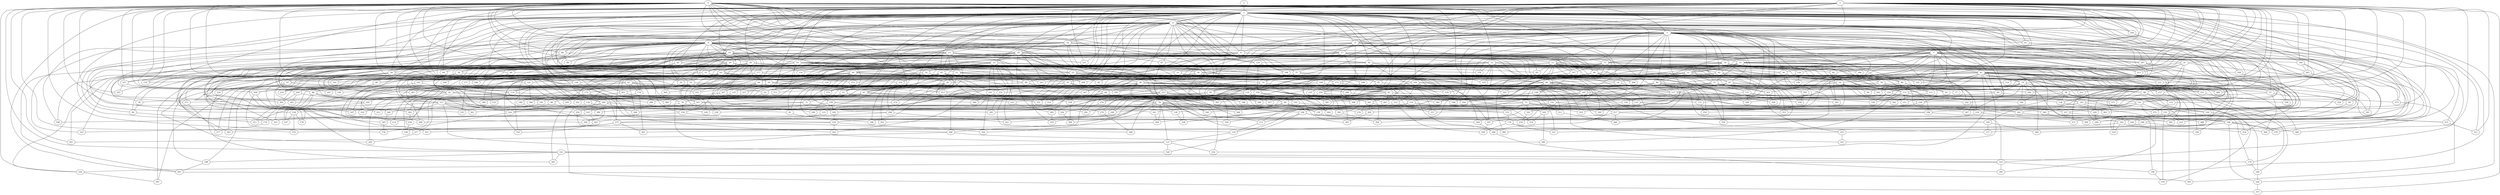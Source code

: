 strict graph "barabasi_albert_graph(400,3)" {
0;
1;
2;
3;
4;
5;
6;
7;
8;
9;
10;
11;
12;
13;
14;
15;
16;
17;
18;
19;
20;
21;
22;
23;
24;
25;
26;
27;
28;
29;
30;
31;
32;
33;
34;
35;
36;
37;
38;
39;
40;
41;
42;
43;
44;
45;
46;
47;
48;
49;
50;
51;
52;
53;
54;
55;
56;
57;
58;
59;
60;
61;
62;
63;
64;
65;
66;
67;
68;
69;
70;
71;
72;
73;
74;
75;
76;
77;
78;
79;
80;
81;
82;
83;
84;
85;
86;
87;
88;
89;
90;
91;
92;
93;
94;
95;
96;
97;
98;
99;
100;
101;
102;
103;
104;
105;
106;
107;
108;
109;
110;
111;
112;
113;
114;
115;
116;
117;
118;
119;
120;
121;
122;
123;
124;
125;
126;
127;
128;
129;
130;
131;
132;
133;
134;
135;
136;
137;
138;
139;
140;
141;
142;
143;
144;
145;
146;
147;
148;
149;
150;
151;
152;
153;
154;
155;
156;
157;
158;
159;
160;
161;
162;
163;
164;
165;
166;
167;
168;
169;
170;
171;
172;
173;
174;
175;
176;
177;
178;
179;
180;
181;
182;
183;
184;
185;
186;
187;
188;
189;
190;
191;
192;
193;
194;
195;
196;
197;
198;
199;
200;
201;
202;
203;
204;
205;
206;
207;
208;
209;
210;
211;
212;
213;
214;
215;
216;
217;
218;
219;
220;
221;
222;
223;
224;
225;
226;
227;
228;
229;
230;
231;
232;
233;
234;
235;
236;
237;
238;
239;
240;
241;
242;
243;
244;
245;
246;
247;
248;
249;
250;
251;
252;
253;
254;
255;
256;
257;
258;
259;
260;
261;
262;
263;
264;
265;
266;
267;
268;
269;
270;
271;
272;
273;
274;
275;
276;
277;
278;
279;
280;
281;
282;
283;
284;
285;
286;
287;
288;
289;
290;
291;
292;
293;
294;
295;
296;
297;
298;
299;
300;
301;
302;
303;
304;
305;
306;
307;
308;
309;
310;
311;
312;
313;
314;
315;
316;
317;
318;
319;
320;
321;
322;
323;
324;
325;
326;
327;
328;
329;
330;
331;
332;
333;
334;
335;
336;
337;
338;
339;
340;
341;
342;
343;
344;
345;
346;
347;
348;
349;
350;
351;
352;
353;
354;
355;
356;
357;
358;
359;
360;
361;
362;
363;
364;
365;
366;
367;
368;
369;
370;
371;
372;
373;
374;
375;
376;
377;
378;
379;
380;
381;
382;
383;
384;
385;
386;
387;
388;
389;
390;
391;
392;
393;
394;
395;
396;
397;
398;
399;
0 -- 129  [is_available=True, prob="0.320314278775"];
0 -- 130  [is_available=True, prob="0.189068827679"];
0 -- 3  [is_available=True, prob="0.0806776587002"];
0 -- 4  [is_available=True, prob="0.157856177507"];
0 -- 5  [is_available=True, prob="1.0"];
0 -- 134  [is_available=True, prob="0.0922916516342"];
0 -- 135  [is_available=True, prob="0.235635638393"];
0 -- 9  [is_available=True, prob="0.618415131951"];
0 -- 343  [is_available=True, prob="1.0"];
0 -- 12  [is_available=True, prob="0.805881932914"];
0 -- 141  [is_available=True, prob="1.0"];
0 -- 142  [is_available=True, prob="1.0"];
0 -- 16  [is_available=True, prob="0.495923182724"];
0 -- 18  [is_available=True, prob="0.893044306555"];
0 -- 26  [is_available=True, prob="1.0"];
0 -- 29  [is_available=True, prob="0.609993807827"];
0 -- 30  [is_available=True, prob="0.946134879775"];
0 -- 161  [is_available=True, prob="0.58532637059"];
0 -- 162  [is_available=True, prob="0.37701222418"];
0 -- 291  [is_available=True, prob="1.0"];
0 -- 36  [is_available=True, prob="0.592250882299"];
0 -- 37  [is_available=True, prob="0.892346476448"];
0 -- 376  [is_available=True, prob="0.863010003737"];
0 -- 167  [is_available=True, prob="0.419073657192"];
0 -- 168  [is_available=True, prob="0.0313833045903"];
0 -- 42  [is_available=True, prob="0.827463761038"];
0 -- 44  [is_available=True, prob="1.0"];
0 -- 301  [is_available=True, prob="1.0"];
0 -- 177  [is_available=True, prob="0.318084037574"];
0 -- 51  [is_available=True, prob="0.94503133441"];
0 -- 52  [is_available=True, prob="1.0"];
0 -- 309  [is_available=True, prob="0.660974107319"];
0 -- 265  [is_available=True, prob="0.270845746214"];
0 -- 320  [is_available=True, prob="0.866830384195"];
0 -- 67  [is_available=True, prob="0.402159458688"];
0 -- 196  [is_available=True, prob="1.0"];
0 -- 390  [is_available=True, prob="0.649201046884"];
0 -- 140  [is_available=True, prob="1.0"];
0 -- 248  [is_available=True, prob="0.841790860532"];
0 -- 84  [is_available=True, prob="0.39848470404"];
0 -- 215  [is_available=True, prob="0.940669142474"];
0 -- 219  [is_available=True, prob="0.205903830958"];
0 -- 227  [is_available=True, prob="1.0"];
0 -- 107  [is_available=True, prob="1.0"];
0 -- 370  [is_available=True, prob="0.821564141861"];
0 -- 120  [is_available=True, prob="0.513923686785"];
0 -- 124  [is_available=True, prob="0.573532786836"];
0 -- 253  [is_available=True, prob="0.975079444193"];
1 -- 3  [is_available=True, prob="0.366487454698"];
1 -- 4  [is_available=True, prob="1.0"];
1 -- 5  [is_available=True, prob="0.211266071622"];
1 -- 6  [is_available=True, prob="1.0"];
1 -- 7  [is_available=True, prob="0.668657583678"];
1 -- 8  [is_available=True, prob="0.1470008741"];
1 -- 10  [is_available=True, prob="1.0"];
1 -- 11  [is_available=True, prob="0.308772755427"];
1 -- 140  [is_available=True, prob="1.0"];
1 -- 14  [is_available=True, prob="0.374342797425"];
1 -- 15  [is_available=True, prob="0.346707287628"];
1 -- 19  [is_available=True, prob="1.0"];
1 -- 20  [is_available=True, prob="0.294459037204"];
1 -- 174  [is_available=True, prob="0.671781526088"];
1 -- 23  [is_available=True, prob="0.364841205333"];
1 -- 157  [is_available=True, prob="0.830426402164"];
1 -- 35  [is_available=True, prob="0.552437111674"];
1 -- 164  [is_available=True, prob="1.0"];
1 -- 37  [is_available=True, prob="0.914175223361"];
1 -- 41  [is_available=True, prob="0.802393140324"];
1 -- 135  [is_available=True, prob="0.927810873443"];
1 -- 45  [is_available=True, prob="0.280817037636"];
1 -- 46  [is_available=True, prob="1.0"];
1 -- 175  [is_available=True, prob="1.0"];
1 -- 308  [is_available=True, prob="0.601035127142"];
1 -- 54  [is_available=True, prob="0.157429118425"];
1 -- 312  [is_available=True, prob="1.0"];
1 -- 58  [is_available=True, prob="0.029611467086"];
1 -- 315  [is_available=True, prob="0.822795885894"];
1 -- 192  [is_available=True, prob="0.86660597195"];
1 -- 262  [is_available=True, prob="0.87652570885"];
1 -- 67  [is_available=True, prob="0.455574326974"];
1 -- 69  [is_available=True, prob="0.435032285513"];
1 -- 72  [is_available=True, prob="1.0"];
1 -- 75  [is_available=True, prob="0.30298215313"];
1 -- 332  [is_available=True, prob="1.0"];
1 -- 205  [is_available=True, prob="0.0408814869558"];
1 -- 208  [is_available=True, prob="0.586340995271"];
1 -- 81  [is_available=True, prob="0.100441522237"];
1 -- 203  [is_available=True, prob="1.0"];
1 -- 348  [is_available=True, prob="0.432787803972"];
1 -- 98  [is_available=True, prob="1.0"];
1 -- 391  [is_available=True, prob="1.0"];
1 -- 230  [is_available=True, prob="1.0"];
1 -- 231  [is_available=True, prob="0.155392092659"];
1 -- 235  [is_available=True, prob="1.0"];
1 -- 243  [is_available=True, prob="0.479853281629"];
1 -- 373  [is_available=True, prob="0.78830539559"];
1 -- 118  [is_available=True, prob="1.0"];
1 -- 276  [is_available=True, prob="1.0"];
1 -- 122  [is_available=True, prob="1.0"];
2 -- 3  [is_available=True, prob="0.754024296833"];
3 -- 4  [is_available=True, prob="1.0"];
3 -- 6  [is_available=True, prob="0.222128463968"];
3 -- 7  [is_available=True, prob="0.591904358855"];
3 -- 8  [is_available=True, prob="0.340994782515"];
3 -- 9  [is_available=True, prob="0.341201156395"];
3 -- 10  [is_available=True, prob="1.0"];
3 -- 392  [is_available=True, prob="0.25313027242"];
3 -- 396  [is_available=True, prob="0.210085258984"];
3 -- 13  [is_available=True, prob="1.0"];
3 -- 14  [is_available=True, prob="0.18970530375"];
3 -- 138  [is_available=True, prob="0.679064600235"];
3 -- 16  [is_available=True, prob="1.0"];
3 -- 18  [is_available=True, prob="0.807423006563"];
3 -- 19  [is_available=True, prob="0.495816094594"];
3 -- 345  [is_available=True, prob="0.490089065166"];
3 -- 25  [is_available=True, prob="0.870452902371"];
3 -- 32  [is_available=True, prob="0.238199310838"];
3 -- 35  [is_available=True, prob="0.507110656938"];
3 -- 36  [is_available=True, prob="0.856288369827"];
3 -- 198  [is_available=True, prob="0.180081988687"];
3 -- 166  [is_available=True, prob="0.0706621457792"];
3 -- 40  [is_available=True, prob="0.294260680757"];
3 -- 43  [is_available=True, prob="0.964475173591"];
3 -- 48  [is_available=True, prob="0.76770824442"];
3 -- 136  [is_available=True, prob="0.32005855164"];
3 -- 308  [is_available=True, prob="0.126978652213"];
3 -- 54  [is_available=True, prob="0.259019312485"];
3 -- 56  [is_available=True, prob="0.987486292754"];
3 -- 57  [is_available=True, prob="0.453798518818"];
3 -- 58  [is_available=True, prob="0.370505331106"];
3 -- 59  [is_available=True, prob="0.237721438076"];
3 -- 61  [is_available=True, prob="0.950936908761"];
3 -- 63  [is_available=True, prob="1.0"];
3 -- 160  [is_available=True, prob="1.0"];
3 -- 70  [is_available=True, prob="1.0"];
3 -- 199  [is_available=True, prob="1.0"];
3 -- 200  [is_available=True, prob="1.0"];
3 -- 74  [is_available=True, prob="1.0"];
3 -- 76  [is_available=True, prob="1.0"];
3 -- 333  [is_available=True, prob="0.655626503947"];
3 -- 288  [is_available=True, prob="0.694547477383"];
3 -- 80  [is_available=True, prob="0.391440412892"];
3 -- 312  [is_available=True, prob="0.0314547144264"];
3 -- 86  [is_available=True, prob="0.63230884308"];
3 -- 164  [is_available=True, prob="1.0"];
3 -- 90  [is_available=True, prob="0.710109234867"];
3 -- 143  [is_available=True, prob="0.434419788255"];
3 -- 93  [is_available=True, prob="0.508213088973"];
3 -- 94  [is_available=True, prob="0.852283764883"];
3 -- 130  [is_available=True, prob="0.993603416258"];
3 -- 327  [is_available=True, prob="0.922949382489"];
3 -- 228  [is_available=True, prob="0.0247902763296"];
3 -- 231  [is_available=True, prob="1.0"];
3 -- 104  [is_available=True, prob="1.0"];
3 -- 105  [is_available=True, prob="0.999623582454"];
3 -- 362  [is_available=True, prob="0.602030246789"];
3 -- 109  [is_available=True, prob="1.0"];
3 -- 110  [is_available=True, prob="0.866073851888"];
3 -- 371  [is_available=True, prob="0.642880871438"];
3 -- 244  [is_available=True, prob="0.548743834361"];
3 -- 248  [is_available=True, prob="0.341820934899"];
3 -- 121  [is_available=True, prob="1.0"];
3 -- 383  [is_available=True, prob="0.19928942905"];
3 -- 219  [is_available=True, prob="0.202237931592"];
3 -- 255  [is_available=True, prob="1.0"];
4 -- 5  [is_available=True, prob="1.0"];
4 -- 6  [is_available=True, prob="0.499852379789"];
4 -- 12  [is_available=True, prob="0.395625918653"];
4 -- 13  [is_available=True, prob="0.763164937106"];
4 -- 16  [is_available=True, prob="1.0"];
4 -- 17  [is_available=True, prob="0.13640371843"];
4 -- 148  [is_available=True, prob="0.310513903862"];
4 -- 151  [is_available=True, prob="0.316651364776"];
4 -- 28  [is_available=True, prob="0.745926650222"];
4 -- 29  [is_available=True, prob="0.959421731304"];
4 -- 164  [is_available=True, prob="0.650927701445"];
4 -- 37  [is_available=True, prob="0.461401430237"];
4 -- 294  [is_available=True, prob="0.794268270787"];
4 -- 156  [is_available=True, prob="0.489621417673"];
4 -- 174  [is_available=True, prob="0.690155705"];
4 -- 47  [is_available=True, prob="1.0"];
4 -- 51  [is_available=True, prob="0.358480667239"];
4 -- 316  [is_available=True, prob="0.119104085997"];
4 -- 61  [is_available=True, prob="0.21711695933"];
4 -- 191  [is_available=True, prob="0.652781694452"];
4 -- 193  [is_available=True, prob="0.636938515444"];
4 -- 322  [is_available=True, prob="0.972128247194"];
4 -- 69  [is_available=True, prob="0.0642800993068"];
4 -- 71  [is_available=True, prob="0.989380431041"];
4 -- 200  [is_available=True, prob="0.251147153598"];
4 -- 204  [is_available=True, prob="1.0"];
4 -- 269  [is_available=True, prob="1.0"];
4 -- 339  [is_available=True, prob="0.235756266848"];
4 -- 84  [is_available=True, prob="0.566079178898"];
4 -- 292  [is_available=True, prob="0.605001954241"];
4 -- 90  [is_available=True, prob="0.273221625648"];
4 -- 93  [is_available=True, prob="0.307339111222"];
4 -- 110  [is_available=True, prob="0.63440784199"];
4 -- 317  [is_available=True, prob="1.0"];
4 -- 369  [is_available=True, prob="0.925625962222"];
4 -- 221  [is_available=True, prob="0.247331315557"];
4 -- 243  [is_available=True, prob="0.490511274756"];
4 -- 124  [is_available=True, prob="1.0"];
5 -- 131  [is_available=True, prob="0.766754276174"];
5 -- 261  [is_available=True, prob="1.0"];
5 -- 262  [is_available=True, prob="0.115248924986"];
5 -- 7  [is_available=True, prob="0.312204360261"];
5 -- 8  [is_available=True, prob="0.980274154589"];
5 -- 9  [is_available=True, prob="0.794938525386"];
5 -- 394  [is_available=True, prob="0.657646169358"];
5 -- 11  [is_available=True, prob="1.0"];
5 -- 273  [is_available=True, prob="0.363891139981"];
5 -- 259  [is_available=True, prob="1.0"];
5 -- 21  [is_available=True, prob="0.130588051241"];
5 -- 152  [is_available=True, prob="0.264973772569"];
5 -- 388  [is_available=True, prob="0.163395975692"];
5 -- 26  [is_available=True, prob="0.731991875645"];
5 -- 27  [is_available=True, prob="1.0"];
5 -- 28  [is_available=True, prob="0.43521134122"];
5 -- 40  [is_available=True, prob="0.486757756934"];
5 -- 46  [is_available=True, prob="0.675405860587"];
5 -- 304  [is_available=True, prob="0.521411766627"];
5 -- 178  [is_available=True, prob="1.0"];
5 -- 61  [is_available=True, prob="1.0"];
5 -- 62  [is_available=True, prob="0.124849788781"];
5 -- 201  [is_available=True, prob="0.897089673764"];
5 -- 205  [is_available=True, prob="1.0"];
5 -- 83  [is_available=True, prob="0.840388424777"];
5 -- 213  [is_available=True, prob="0.722098317768"];
5 -- 89  [is_available=True, prob="0.388043304055"];
5 -- 95  [is_available=True, prob="0.547269782107"];
5 -- 355  [is_available=True, prob="1.0"];
5 -- 234  [is_available=True, prob="1.0"];
5 -- 108  [is_available=True, prob="1.0"];
5 -- 365  [is_available=True, prob="0.139724797788"];
5 -- 367  [is_available=True, prob="1.0"];
5 -- 242  [is_available=True, prob="0.1519809516"];
5 -- 246  [is_available=True, prob="0.016196546343"];
6 -- 140  [is_available=True, prob="0.181362328254"];
6 -- 15  [is_available=True, prob="0.771441804795"];
6 -- 374  [is_available=True, prob="0.62062707919"];
6 -- 375  [is_available=True, prob="0.286931745135"];
6 -- 100  [is_available=True, prob="0.584877608923"];
6 -- 159  [is_available=True, prob="0.303326362401"];
7 -- 257  [is_available=True, prob="0.228243713349"];
7 -- 12  [is_available=True, prob="0.993151264893"];
7 -- 15  [is_available=True, prob="0.870657725594"];
7 -- 149  [is_available=True, prob="0.241464872835"];
7 -- 22  [is_available=True, prob="1.0"];
7 -- 150  [is_available=True, prob="0.534031764165"];
7 -- 35  [is_available=True, prob="1.0"];
7 -- 292  [is_available=True, prob="0.63170071702"];
7 -- 41  [is_available=True, prob="0.999613254674"];
7 -- 45  [is_available=True, prob="0.118125393344"];
7 -- 183  [is_available=True, prob="0.787815881667"];
7 -- 75  [is_available=True, prob="1.0"];
7 -- 77  [is_available=True, prob="0.750085766927"];
7 -- 207  [is_available=True, prob="0.401589574388"];
7 -- 82  [is_available=True, prob="0.710997876832"];
7 -- 213  [is_available=True, prob="0.131272645788"];
7 -- 360  [is_available=True, prob="0.603080352826"];
7 -- 364  [is_available=True, prob="1.0"];
7 -- 378  [is_available=True, prob="0.966122686189"];
8 -- 96  [is_available=True, prob="0.217441180249"];
8 -- 226  [is_available=True, prob="0.156624211946"];
8 -- 65  [is_available=True, prob="0.526612623704"];
8 -- 33  [is_available=True, prob="0.661317983544"];
8 -- 247  [is_available=True, prob="1.0"];
8 -- 109  [is_available=True, prob="1.0"];
8 -- 256  [is_available=True, prob="0.272176735353"];
8 -- 17  [is_available=True, prob="0.934548636737"];
8 -- 275  [is_available=True, prob="0.454937956987"];
8 -- 87  [is_available=True, prob="0.905237212146"];
8 -- 31  [is_available=True, prob="0.449584708572"];
9 -- 391  [is_available=True, prob="0.938403872923"];
9 -- 10  [is_available=True, prob="1.0"];
9 -- 11  [is_available=True, prob="0.944229744762"];
9 -- 13  [is_available=True, prob="0.383725940294"];
9 -- 271  [is_available=True, prob="1.0"];
9 -- 17  [is_available=True, prob="0.901867316895"];
9 -- 20  [is_available=True, prob="0.363604525012"];
9 -- 278  [is_available=True, prob="0.83135063176"];
9 -- 280  [is_available=True, prob="1.0"];
9 -- 154  [is_available=True, prob="0.552637699089"];
9 -- 156  [is_available=True, prob="1.0"];
9 -- 29  [is_available=True, prob="0.00150937611178"];
9 -- 261  [is_available=True, prob="0.904353114709"];
9 -- 32  [is_available=True, prob="0.165476333452"];
9 -- 290  [is_available=True, prob="0.760810488479"];
9 -- 47  [is_available=True, prob="0.879266787956"];
9 -- 177  [is_available=True, prob="0.548024107133"];
9 -- 50  [is_available=True, prob="0.509976473967"];
9 -- 182  [is_available=True, prob="0.911138070808"];
9 -- 55  [is_available=True, prob="0.60189773369"];
9 -- 58  [is_available=True, prob="1.0"];
9 -- 245  [is_available=True, prob="1.0"];
9 -- 207  [is_available=True, prob="0.0889517130604"];
9 -- 84  [is_available=True, prob="0.762854228036"];
9 -- 86  [is_available=True, prob="0.578458688421"];
9 -- 88  [is_available=True, prob="1.0"];
9 -- 95  [is_available=True, prob="0.131724965889"];
9 -- 97  [is_available=True, prob="0.477090198819"];
9 -- 227  [is_available=True, prob="0.125335213714"];
9 -- 101  [is_available=True, prob="0.340666884266"];
9 -- 273  [is_available=True, prob="0.661916809209"];
9 -- 360  [is_available=True, prob="1.0"];
9 -- 361  [is_available=True, prob="0.337485981089"];
9 -- 117  [is_available=True, prob="0.602057902664"];
9 -- 119  [is_available=True, prob="0.404565572787"];
9 -- 212  [is_available=True, prob="0.0360419350306"];
10 -- 132  [is_available=True, prob="0.0415225113463"];
10 -- 14  [is_available=True, prob="0.641709952464"];
10 -- 272  [is_available=True, prob="1.0"];
10 -- 131  [is_available=True, prob="1.0"];
10 -- 20  [is_available=True, prob="0.494390288211"];
10 -- 149  [is_available=True, prob="0.0148214133165"];
10 -- 25  [is_available=True, prob="0.132882438129"];
10 -- 165  [is_available=True, prob="1.0"];
10 -- 45  [is_available=True, prob="0.616939944334"];
10 -- 183  [is_available=True, prob="0.266661836507"];
10 -- 63  [is_available=True, prob="0.816688315224"];
10 -- 198  [is_available=True, prob="0.0513648836041"];
10 -- 322  [is_available=True, prob="0.45666841061"];
10 -- 70  [is_available=True, prob="0.300475248204"];
10 -- 335  [is_available=True, prob="0.396355435952"];
10 -- 88  [is_available=True, prob="1.0"];
10 -- 223  [is_available=True, prob="0.0400436410079"];
10 -- 97  [is_available=True, prob="0.498920764747"];
10 -- 99  [is_available=True, prob="0.665993547065"];
10 -- 100  [is_available=True, prob="1.0"];
10 -- 111  [is_available=True, prob="1.0"];
11 -- 130  [is_available=True, prob="1.0"];
11 -- 195  [is_available=True, prob="0.883164537216"];
11 -- 65  [is_available=True, prob="0.11705115591"];
11 -- 144  [is_available=True, prob="0.389692019592"];
11 -- 39  [is_available=True, prob="0.352017885104"];
11 -- 112  [is_available=True, prob="0.274540628149"];
11 -- 353  [is_available=True, prob="0.163801502754"];
11 -- 80  [is_available=True, prob="0.993806273317"];
11 -- 177  [is_available=True, prob="1.0"];
11 -- 82  [is_available=True, prob="0.00679496187066"];
11 -- 147  [is_available=True, prob="0.36984832002"];
11 -- 87  [is_available=True, prob="0.662596225421"];
11 -- 281  [is_available=True, prob="0.988899377403"];
11 -- 154  [is_available=True, prob="0.703433119305"];
11 -- 92  [is_available=True, prob="0.891788312877"];
11 -- 250  [is_available=True, prob="0.631265747848"];
11 -- 31  [is_available=True, prob="0.532938362038"];
12 -- 68  [is_available=True, prob="0.852496470526"];
12 -- 66  [is_available=True, prob="1.0"];
12 -- 195  [is_available=True, prob="1.0"];
12 -- 36  [is_available=True, prob="0.769235811632"];
12 -- 104  [is_available=True, prob="0.674780239879"];
12 -- 76  [is_available=True, prob="0.554572271707"];
12 -- 299  [is_available=True, prob="0.860998254497"];
12 -- 44  [is_available=True, prob="0.503527985406"];
12 -- 265  [is_available=True, prob="0.103160716566"];
12 -- 129  [is_available=True, prob="1.0"];
12 -- 359  [is_available=True, prob="0.140637076786"];
12 -- 150  [is_available=True, prob="1.0"];
12 -- 57  [is_available=True, prob="0.494427965089"];
12 -- 331  [is_available=True, prob="0.517458586785"];
12 -- 220  [is_available=True, prob="0.232554871503"];
12 -- 378  [is_available=True, prob="0.135551020596"];
12 -- 30  [is_available=True, prob="1.0"];
13 -- 133  [is_available=True, prob="0.842039781804"];
13 -- 142  [is_available=True, prob="0.0640694094185"];
13 -- 357  [is_available=True, prob="0.911283548494"];
13 -- 43  [is_available=True, prob="1.0"];
13 -- 78  [is_available=True, prob="1.0"];
13 -- 274  [is_available=True, prob="1.0"];
13 -- 21  [is_available=True, prob="0.673102517504"];
13 -- 56  [is_available=True, prob="1.0"];
13 -- 249  [is_available=True, prob="0.41402495779"];
13 -- 231  [is_available=True, prob="0.559810864869"];
13 -- 63  [is_available=True, prob="1.0"];
14 -- 69  [is_available=True, prob="0.557077276098"];
14 -- 102  [is_available=True, prob="1.0"];
14 -- 178  [is_available=True, prob="0.0852242477881"];
14 -- 210  [is_available=True, prob="0.638120709427"];
14 -- 41  [is_available=True, prob="1.0"];
14 -- 139  [is_available=True, prob="0.654700307608"];
14 -- 173  [is_available=True, prob="1.0"];
14 -- 242  [is_available=True, prob="1.0"];
14 -- 176  [is_available=True, prob="0.0614825651441"];
14 -- 114  [is_available=True, prob="0.0656622074201"];
14 -- 372  [is_available=True, prob="0.100353105258"];
14 -- 21  [is_available=True, prob="1.0"];
14 -- 23  [is_available=True, prob="0.0282035556894"];
14 -- 382  [is_available=True, prob="0.244429738351"];
14 -- 373  [is_available=True, prob="0.375568178483"];
15 -- 155  [is_available=True, prob="0.883536251623"];
15 -- 342  [is_available=True, prob="1.0"];
15 -- 38  [is_available=True, prob="1.0"];
15 -- 33  [is_available=True, prob="1.0"];
15 -- 168  [is_available=True, prob="0.76525754689"];
15 -- 109  [is_available=True, prob="0.224908324493"];
15 -- 367  [is_available=True, prob="0.425649155845"];
15 -- 52  [is_available=True, prob="0.331329125928"];
15 -- 318  [is_available=True, prob="0.899533256291"];
15 -- 22  [is_available=True, prob="1.0"];
15 -- 199  [is_available=True, prob="0.892939227587"];
15 -- 225  [is_available=True, prob="0.167469441723"];
15 -- 372  [is_available=True, prob="0.64021012053"];
15 -- 27  [is_available=True, prob="0.0307372292775"];
15 -- 86  [is_available=True, prob="0.827452822541"];
15 -- 62  [is_available=True, prob="0.490363913355"];
16 -- 64  [is_available=True, prob="0.895745520371"];
16 -- 34  [is_available=True, prob="0.197504291685"];
16 -- 229  [is_available=True, prob="1.0"];
16 -- 146  [is_available=True, prob="1.0"];
16 -- 175  [is_available=True, prob="0.290309227476"];
16 -- 80  [is_available=True, prob="0.00241122008611"];
16 -- 352  [is_available=True, prob="0.0879112534893"];
16 -- 18  [is_available=True, prob="0.94183343732"];
16 -- 182  [is_available=True, prob="0.904738558656"];
16 -- 56  [is_available=True, prob="0.840042463161"];
16 -- 121  [is_available=True, prob="0.400931674944"];
16 -- 154  [is_available=True, prob="0.206810361948"];
16 -- 30  [is_available=True, prob="0.569431595597"];
16 -- 31  [is_available=True, prob="0.988171862386"];
17 -- 307  [is_available=True, prob="0.190617609345"];
17 -- 34  [is_available=True, prob="0.326659445261"];
17 -- 39  [is_available=True, prob="1.0"];
17 -- 298  [is_available=True, prob="0.751489796804"];
17 -- 343  [is_available=True, prob="1.0"];
17 -- 237  [is_available=True, prob="0.782569421269"];
17 -- 78  [is_available=True, prob="0.885417239708"];
17 -- 47  [is_available=True, prob="0.34524081805"];
17 -- 124  [is_available=True, prob="0.0760992925027"];
17 -- 19  [is_available=True, prob="0.735539006602"];
17 -- 147  [is_available=True, prob="0.352154814936"];
17 -- 73  [is_available=True, prob="0.971789979895"];
17 -- 24  [is_available=True, prob="1.0"];
17 -- 60  [is_available=True, prob="0.707769638777"];
18 -- 320  [is_available=True, prob="1.0"];
18 -- 316  [is_available=True, prob="0.647863166409"];
18 -- 75  [is_available=True, prob="0.934577550157"];
18 -- 44  [is_available=True, prob="0.382738071068"];
18 -- 301  [is_available=True, prob="0.137272479702"];
18 -- 333  [is_available=True, prob="1.0"];
18 -- 113  [is_available=True, prob="0.592219131966"];
18 -- 247  [is_available=True, prob="0.527306413088"];
18 -- 24  [is_available=True, prob="0.548624188691"];
18 -- 25  [is_available=True, prob="0.542866078436"];
18 -- 396  [is_available=True, prob="1.0"];
18 -- 28  [is_available=True, prob="0.5255088807"];
18 -- 125  [is_available=True, prob="0.0990120937703"];
18 -- 380  [is_available=True, prob="0.88031847304"];
19 -- 294  [is_available=True, prob="0.457262736855"];
19 -- 134  [is_available=True, prob="1.0"];
19 -- 170  [is_available=True, prob="0.260870642115"];
19 -- 397  [is_available=True, prob="0.444097435747"];
19 -- 82  [is_available=True, prob="0.399970005056"];
19 -- 387  [is_available=True, prob="0.95174822936"];
19 -- 341  [is_available=True, prob="0.202145995707"];
19 -- 22  [is_available=True, prob="0.838595374682"];
19 -- 218  [is_available=True, prob="0.326496722957"];
19 -- 122  [is_available=True, prob="0.484001873749"];
19 -- 125  [is_available=True, prob="0.896313827185"];
20 -- 34  [is_available=True, prob="0.157755079757"];
20 -- 307  [is_available=True, prob="0.0454382361817"];
20 -- 102  [is_available=True, prob="0.28289909377"];
20 -- 38  [is_available=True, prob="1.0"];
20 -- 103  [is_available=True, prob="0.556767360704"];
20 -- 66  [is_available=True, prob="0.131764392136"];
20 -- 161  [is_available=True, prob="0.08551734782"];
20 -- 239  [is_available=True, prob="1.0"];
20 -- 209  [is_available=True, prob="0.850849186425"];
20 -- 50  [is_available=True, prob="0.452075172025"];
20 -- 115  [is_available=True, prob="0.270128201044"];
20 -- 23  [is_available=True, prob="0.457820676222"];
20 -- 187  [is_available=True, prob="0.0466678896301"];
20 -- 94  [is_available=True, prob="0.958969796342"];
20 -- 357  [is_available=True, prob="0.810140805949"];
21 -- 259  [is_available=True, prob="0.605644183947"];
21 -- 274  [is_available=True, prob="0.145450537892"];
21 -- 334  [is_available=True, prob="0.526057161007"];
21 -- 247  [is_available=True, prob="0.493629030121"];
21 -- 26  [is_available=True, prob="0.662329423038"];
21 -- 190  [is_available=True, prob="1.0"];
22 -- 32  [is_available=True, prob="0.969534914944"];
22 -- 96  [is_available=True, prob="0.461131003388"];
22 -- 136  [is_available=True, prob="0.319999934387"];
22 -- 299  [is_available=True, prob="0.382764076961"];
22 -- 332  [is_available=True, prob="0.727984158749"];
22 -- 110  [is_available=True, prob="1.0"];
22 -- 46  [is_available=True, prob="0.529608528086"];
22 -- 296  [is_available=True, prob="0.974835454741"];
22 -- 270  [is_available=True, prob="0.45990313739"];
22 -- 78  [is_available=True, prob="0.93239252475"];
22 -- 24  [is_available=True, prob="0.678362255793"];
22 -- 89  [is_available=True, prob="0.349201798105"];
22 -- 27  [is_available=True, prob="0.406331449519"];
22 -- 189  [is_available=True, prob="1.0"];
22 -- 190  [is_available=True, prob="0.151481003393"];
23 -- 290  [is_available=True, prob="0.0632285085713"];
23 -- 267  [is_available=True, prob="0.747295830695"];
23 -- 97  [is_available=True, prob="0.285176454727"];
23 -- 40  [is_available=True, prob="1.0"];
23 -- 161  [is_available=True, prob="0.886169432907"];
23 -- 135  [is_available=True, prob="0.983930727353"];
23 -- 77  [is_available=True, prob="0.304521465169"];
23 -- 118  [is_available=True, prob="1.0"];
23 -- 87  [is_available=True, prob="0.670647886207"];
23 -- 148  [is_available=True, prob="0.249921094427"];
24 -- 98  [is_available=True, prob="1.0"];
24 -- 101  [is_available=True, prob="0.872223803302"];
24 -- 365  [is_available=True, prob="0.410998122381"];
24 -- 348  [is_available=True, prob="0.241980232482"];
25 -- 65  [is_available=True, prob="0.700465291265"];
25 -- 101  [is_available=True, prob="0.246898807074"];
25 -- 359  [is_available=True, prob="0.244295916606"];
25 -- 233  [is_available=True, prob="1.0"];
25 -- 42  [is_available=True, prob="1.0"];
25 -- 43  [is_available=True, prob="0.281692175773"];
25 -- 268  [is_available=True, prob="0.786197584595"];
25 -- 303  [is_available=True, prob="0.822655558485"];
25 -- 48  [is_available=True, prob="1.0"];
25 -- 385  [is_available=True, prob="0.467487326766"];
25 -- 52  [is_available=True, prob="1.0"];
25 -- 203  [is_available=True, prob="0.451563103623"];
25 -- 251  [is_available=True, prob="0.493204016564"];
25 -- 378  [is_available=True, prob="1.0"];
25 -- 159  [is_available=True, prob="0.895902799083"];
25 -- 252  [is_available=True, prob="0.413528020859"];
25 -- 127  [is_available=True, prob="0.536285509555"];
26 -- 352  [is_available=True, prob="1.0"];
26 -- 99  [is_available=True, prob="1.0"];
26 -- 358  [is_available=True, prob="0.439428437779"];
26 -- 206  [is_available=True, prob="0.778372392756"];
26 -- 79  [is_available=True, prob="0.627430131173"];
26 -- 276  [is_available=True, prob="0.752841434909"];
26 -- 313  [is_available=True, prob="0.4574250002"];
26 -- 239  [is_available=True, prob="1.0"];
26 -- 93  [is_available=True, prob="0.573453009054"];
27 -- 385  [is_available=True, prob="0.184716977159"];
27 -- 131  [is_available=True, prob="1.0"];
27 -- 38  [is_available=True, prob="0.328890143112"];
27 -- 42  [is_available=True, prob="0.773288299192"];
27 -- 77  [is_available=True, prob="0.127154362566"];
27 -- 398  [is_available=True, prob="0.898594900779"];
27 -- 337  [is_available=True, prob="0.842750514965"];
27 -- 115  [is_available=True, prob="0.0297937299549"];
27 -- 344  [is_available=True, prob="0.196588172613"];
27 -- 57  [is_available=True, prob="0.335351196001"];
28 -- 193  [is_available=True, prob="0.467983394994"];
28 -- 347  [is_available=True, prob="0.569628049664"];
28 -- 327  [is_available=True, prob="1.0"];
28 -- 363  [is_available=True, prob="0.964104953011"];
28 -- 210  [is_available=True, prob="0.40765105015"];
28 -- 353  [is_available=True, prob="0.261245968116"];
28 -- 350  [is_available=True, prob="1.0"];
28 -- 305  [is_available=True, prob="0.588662776898"];
28 -- 116  [is_available=True, prob="0.0775100667096"];
28 -- 85  [is_available=True, prob="1.0"];
28 -- 344  [is_available=True, prob="0.881729193218"];
28 -- 185  [is_available=True, prob="0.787319718493"];
28 -- 293  [is_available=True, prob="0.253901021407"];
28 -- 123  [is_available=True, prob="0.368456856577"];
28 -- 346  [is_available=True, prob="1.0"];
28 -- 126  [is_available=True, prob="0.343916729935"];
28 -- 53  [is_available=True, prob="0.267705131908"];
29 -- 33  [is_available=True, prob="0.104084057011"];
29 -- 209  [is_available=True, prob="0.0111103536782"];
29 -- 96  [is_available=True, prob="1.0"];
29 -- 145  [is_available=True, prob="1.0"];
29 -- 85  [is_available=True, prob="1.0"];
29 -- 214  [is_available=True, prob="0.759938496234"];
29 -- 55  [is_available=True, prob="0.938735858005"];
29 -- 249  [is_available=True, prob="1.0"];
30 -- 304  [is_available=True, prob="0.105356454592"];
30 -- 358  [is_available=True, prob="0.760722525398"];
30 -- 108  [is_available=True, prob="0.985662834503"];
30 -- 141  [is_available=True, prob="0.758915171271"];
30 -- 173  [is_available=True, prob="0.693117027051"];
30 -- 116  [is_available=True, prob="0.570662284967"];
30 -- 54  [is_available=True, prob="0.593612898667"];
30 -- 297  [is_available=True, prob="0.338713673276"];
30 -- 122  [is_available=True, prob="0.475862609039"];
30 -- 187  [is_available=True, prob="0.0949065947706"];
30 -- 188  [is_available=True, prob="0.183674835928"];
30 -- 285  [is_available=True, prob="0.0328438277886"];
31 -- 68  [is_available=True, prob="0.726641110876"];
31 -- 355  [is_available=True, prob="0.237121314207"];
32 -- 53  [is_available=True, prob="1.0"];
33 -- 340  [is_available=True, prob="0.012671934254"];
33 -- 55  [is_available=True, prob="0.820387632708"];
33 -- 188  [is_available=True, prob="1.0"];
34 -- 291  [is_available=True, prob="0.237277377908"];
34 -- 366  [is_available=True, prob="1.0"];
34 -- 310  [is_available=True, prob="0.639805126901"];
35 -- 330  [is_available=True, prob="1.0"];
35 -- 271  [is_available=True, prob="1.0"];
35 -- 305  [is_available=True, prob="0.340350049794"];
35 -- 213  [is_available=True, prob="1.0"];
35 -- 251  [is_available=True, prob="0.415366114658"];
35 -- 341  [is_available=True, prob="0.239769315705"];
36 -- 321  [is_available=True, prob="0.882652682835"];
36 -- 162  [is_available=True, prob="0.649738204621"];
36 -- 173  [is_available=True, prob="0.946425604828"];
36 -- 111  [is_available=True, prob="0.81680367876"];
36 -- 91  [is_available=True, prob="0.227353916978"];
37 -- 72  [is_available=True, prob="0.213968518432"];
37 -- 329  [is_available=True, prob="1.0"];
37 -- 298  [is_available=True, prob="0.102348990959"];
37 -- 114  [is_available=True, prob="0.713331897906"];
37 -- 120  [is_available=True, prob="0.296555976021"];
38 -- 194  [is_available=True, prob="0.113246289699"];
38 -- 39  [is_available=True, prob="0.471647116645"];
38 -- 138  [is_available=True, prob="0.670778045109"];
38 -- 121  [is_available=True, prob="0.206689642655"];
38 -- 350  [is_available=True, prob="0.433625112344"];
39 -- 94  [is_available=True, prob="1.0"];
40 -- 49  [is_available=True, prob="0.03668390652"];
41 -- 128  [is_available=True, prob="0.31918994754"];
41 -- 388  [is_available=True, prob="0.989729022235"];
41 -- 141  [is_available=True, prob="0.0727979362395"];
41 -- 384  [is_available=True, prob="0.704719841397"];
41 -- 280  [is_available=True, prob="0.721293606547"];
41 -- 163  [is_available=True, prob="0.552823096266"];
41 -- 129  [is_available=True, prob="0.283699998968"];
41 -- 169  [is_available=True, prob="0.0337988865142"];
41 -- 302  [is_available=True, prob="0.514225477511"];
41 -- 50  [is_available=True, prob="1.0"];
41 -- 181  [is_available=True, prob="0.175740826875"];
41 -- 59  [is_available=True, prob="0.971013010447"];
41 -- 60  [is_available=True, prob="0.313992920319"];
41 -- 317  [is_available=True, prob="0.0247519035718"];
41 -- 319  [is_available=True, prob="0.947220540873"];
41 -- 64  [is_available=True, prob="0.410599947059"];
41 -- 66  [is_available=True, prob="0.310255310806"];
41 -- 325  [is_available=True, prob="1.0"];
41 -- 329  [is_available=True, prob="1.0"];
41 -- 74  [is_available=True, prob="0.849409462304"];
41 -- 334  [is_available=True, prob="0.721419616966"];
41 -- 215  [is_available=True, prob="0.341843997766"];
41 -- 92  [is_available=True, prob="0.387350232843"];
41 -- 222  [is_available=True, prob="0.280060079073"];
41 -- 98  [is_available=True, prob="0.944846971377"];
41 -- 103  [is_available=True, prob="1.0"];
41 -- 369  [is_available=True, prob="0.116039629684"];
41 -- 115  [is_available=True, prob="0.451507338069"];
41 -- 383  [is_available=True, prob="0.215147606409"];
42 -- 288  [is_available=True, prob="0.290747222134"];
42 -- 105  [is_available=True, prob="0.695765948626"];
42 -- 139  [is_available=True, prob="1.0"];
42 -- 336  [is_available=True, prob="1.0"];
43 -- 160  [is_available=True, prob="1.0"];
43 -- 354  [is_available=True, prob="0.103197422785"];
43 -- 67  [is_available=True, prob="0.882567877879"];
43 -- 374  [is_available=True, prob="1.0"];
43 -- 71  [is_available=True, prob="1.0"];
43 -- 201  [is_available=True, prob="0.798746751703"];
43 -- 48  [is_available=True, prob="0.997117209334"];
43 -- 117  [is_available=True, prob="0.534702951203"];
43 -- 214  [is_available=True, prob="0.404062214982"];
43 -- 233  [is_available=True, prob="0.201723066957"];
43 -- 186  [is_available=True, prob="1.0"];
44 -- 387  [is_available=True, prob="0.133774407931"];
44 -- 270  [is_available=True, prob="0.54665115723"];
44 -- 148  [is_available=True, prob="0.307897951355"];
44 -- 286  [is_available=True, prob="0.393460203758"];
44 -- 289  [is_available=True, prob="1.0"];
44 -- 171  [is_available=True, prob="0.728354872737"];
44 -- 303  [is_available=True, prob="1.0"];
44 -- 53  [is_available=True, prob="0.921475640668"];
44 -- 318  [is_available=True, prob="1.0"];
44 -- 64  [is_available=True, prob="0.204648053919"];
44 -- 70  [is_available=True, prob="0.946599517804"];
44 -- 331  [is_available=True, prob="1.0"];
44 -- 204  [is_available=True, prob="0.617380726949"];
44 -- 81  [is_available=True, prob="0.844442522862"];
44 -- 338  [is_available=True, prob="0.299901791667"];
44 -- 340  [is_available=True, prob="1.0"];
44 -- 95  [is_available=True, prob="1.0"];
44 -- 372  [is_available=True, prob="0.590016977926"];
44 -- 120  [is_available=True, prob="0.722400373057"];
44 -- 377  [is_available=True, prob="0.112403058702"];
45 -- 107  [is_available=True, prob="0.691938264016"];
45 -- 123  [is_available=True, prob="0.136927953884"];
45 -- 382  [is_available=True, prob="0.218079621104"];
46 -- 384  [is_available=True, prob="0.820949117354"];
46 -- 260  [is_available=True, prob="0.0108867527923"];
46 -- 300  [is_available=True, prob="0.413323065212"];
46 -- 143  [is_available=True, prob="0.714279852481"];
46 -- 302  [is_available=True, prob="0.717718592951"];
46 -- 79  [is_available=True, prob="0.313324954099"];
46 -- 49  [is_available=True, prob="1.0"];
46 -- 51  [is_available=True, prob="0.30681963047"];
46 -- 212  [is_available=True, prob="0.992736669898"];
46 -- 279  [is_available=True, prob="0.887181098501"];
46 -- 313  [is_available=True, prob="0.373403263579"];
46 -- 91  [is_available=True, prob="1.0"];
46 -- 381  [is_available=True, prob="1.0"];
46 -- 286  [is_available=True, prob="1.0"];
47 -- 106  [is_available=True, prob="1.0"];
48 -- 49  [is_available=True, prob="1.0"];
48 -- 153  [is_available=True, prob="0.894415174435"];
48 -- 282  [is_available=True, prob="0.445944842243"];
49 -- 112  [is_available=True, prob="0.821649728342"];
49 -- 134  [is_available=True, prob="0.971380682458"];
49 -- 73  [is_available=True, prob="0.85587894978"];
49 -- 397  [is_available=True, prob="1.0"];
49 -- 219  [is_available=True, prob="1.0"];
50 -- 211  [is_available=True, prob="1.0"];
50 -- 105  [is_available=True, prob="0.376429952612"];
50 -- 347  [is_available=True, prob="0.609910599115"];
50 -- 125  [is_available=True, prob="0.945256951986"];
50 -- 287  [is_available=True, prob="0.957967693353"];
51 -- 79  [is_available=True, prob="0.369068543076"];
51 -- 71  [is_available=True, prob="0.0898095207382"];
52 -- 104  [is_available=True, prob="0.281931378992"];
52 -- 72  [is_available=True, prob="0.345832645337"];
52 -- 232  [is_available=True, prob="0.800126674784"];
52 -- 214  [is_available=True, prob="0.9550017372"];
52 -- 189  [is_available=True, prob="0.953578775178"];
53 -- 76  [is_available=True, prob="0.0241884601754"];
54 -- 309  [is_available=True, prob="0.339637490716"];
54 -- 262  [is_available=True, prob="1.0"];
54 -- 257  [is_available=True, prob="0.987311861216"];
54 -- 342  [is_available=True, prob="0.823656134233"];
54 -- 151  [is_available=True, prob="0.859150187112"];
54 -- 60  [is_available=True, prob="0.434825613515"];
54 -- 221  [is_available=True, prob="0.219344044304"];
54 -- 126  [is_available=True, prob="1.0"];
54 -- 245  [is_available=True, prob="0.909130878644"];
55 -- 258  [is_available=True, prob="1.0"];
55 -- 100  [is_available=True, prob="0.574024416107"];
55 -- 324  [is_available=True, prob="0.950557254491"];
55 -- 83  [is_available=True, prob="0.0646161540489"];
55 -- 311  [is_available=True, prob="0.0745001158231"];
55 -- 248  [is_available=True, prob="0.269263752315"];
55 -- 281  [is_available=True, prob="0.188296470231"];
55 -- 223  [is_available=True, prob="0.782099327829"];
56 -- 327  [is_available=True, prob="1.0"];
56 -- 137  [is_available=True, prob="1.0"];
56 -- 298  [is_available=True, prob="0.22376119244"];
56 -- 337  [is_available=True, prob="0.135078166224"];
56 -- 297  [is_available=True, prob="0.452310462391"];
56 -- 184  [is_available=True, prob="0.959516563487"];
56 -- 62  [is_available=True, prob="0.0796096181844"];
57 -- 59  [is_available=True, prob="0.278183412186"];
57 -- 364  [is_available=True, prob="0.298629365791"];
57 -- 399  [is_available=True, prob="0.269287468396"];
58 -- 128  [is_available=True, prob="0.130364469447"];
58 -- 68  [is_available=True, prob="1.0"];
58 -- 295  [is_available=True, prob="0.166661042685"];
58 -- 323  [is_available=True, prob="0.773384091642"];
58 -- 108  [is_available=True, prob="1.0"];
58 -- 208  [is_available=True, prob="0.441444519248"];
58 -- 210  [is_available=True, prob="1.0"];
58 -- 172  [is_available=True, prob="0.135928270996"];
58 -- 282  [is_available=True, prob="0.852624477117"];
59 -- 314  [is_available=True, prob="0.684469872646"];
61 -- 217  [is_available=True, prob="0.637218045028"];
61 -- 207  [is_available=True, prob="0.686053005648"];
62 -- 194  [is_available=True, prob="1.0"];
62 -- 74  [is_available=True, prob="1.0"];
62 -- 267  [is_available=True, prob="0.890389210113"];
62 -- 300  [is_available=True, prob="1.0"];
62 -- 269  [is_available=True, prob="0.400443169394"];
62 -- 330  [is_available=True, prob="1.0"];
62 -- 223  [is_available=True, prob="1.0"];
63 -- 226  [is_available=True, prob="0.924421923995"];
63 -- 167  [is_available=True, prob="0.209282936418"];
63 -- 252  [is_available=True, prob="0.550587505694"];
63 -- 171  [is_available=True, prob="1.0"];
63 -- 179  [is_available=True, prob="1.0"];
63 -- 308  [is_available=True, prob="0.789231255684"];
63 -- 220  [is_available=True, prob="0.944593014514"];
64 -- 360  [is_available=True, prob="1.0"];
64 -- 175  [is_available=True, prob="0.434006147536"];
64 -- 307  [is_available=True, prob="0.587464484769"];
64 -- 268  [is_available=True, prob="1.0"];
64 -- 313  [is_available=True, prob="0.478953110462"];
66 -- 354  [is_available=True, prob="0.682163368368"];
66 -- 107  [is_available=True, prob="1.0"];
66 -- 242  [is_available=True, prob="1.0"];
66 -- 73  [is_available=True, prob="0.925715448629"];
66 -- 217  [is_available=True, prob="0.277161722403"];
66 -- 157  [is_available=True, prob="0.0172618321662"];
66 -- 287  [is_available=True, prob="0.239263882829"];
67 -- 133  [is_available=True, prob="1.0"];
67 -- 103  [is_available=True, prob="1.0"];
67 -- 266  [is_available=True, prob="0.138682929825"];
67 -- 204  [is_available=True, prob="1.0"];
67 -- 174  [is_available=True, prob="0.358914079648"];
67 -- 152  [is_available=True, prob="0.786859595962"];
67 -- 197  [is_available=True, prob="0.269488192636"];
68 -- 291  [is_available=True, prob="0.589919529893"];
68 -- 258  [is_available=True, prob="0.752266400361"];
69 -- 209  [is_available=True, prob="0.825570434765"];
70 -- 325  [is_available=True, prob="0.77696753827"];
70 -- 295  [is_available=True, prob="0.567151103648"];
70 -- 201  [is_available=True, prob="0.419518642993"];
70 -- 185  [is_available=True, prob="0.503645922452"];
70 -- 158  [is_available=True, prob="0.203709228121"];
70 -- 351  [is_available=True, prob="0.118381026276"];
71 -- 254  [is_available=True, prob="0.322805915102"];
71 -- 206  [is_available=True, prob="0.841926073325"];
72 -- 83  [is_available=True, prob="0.574309820846"];
72 -- 92  [is_available=True, prob="0.484457088804"];
72 -- 381  [is_available=True, prob="0.695421744431"];
73 -- 257  [is_available=True, prob="1.0"];
73 -- 165  [is_available=True, prob="1.0"];
73 -- 162  [is_available=True, prob="0.617499318861"];
73 -- 153  [is_available=True, prob="0.0195545675971"];
73 -- 218  [is_available=True, prob="0.80155415782"];
73 -- 123  [is_available=True, prob="1.0"];
74 -- 256  [is_available=True, prob="0.428448752718"];
74 -- 132  [is_available=True, prob="1.0"];
74 -- 326  [is_available=True, prob="1.0"];
74 -- 236  [is_available=True, prob="0.0132256276698"];
74 -- 368  [is_available=True, prob="1.0"];
74 -- 305  [is_available=True, prob="0.196088248162"];
74 -- 150  [is_available=True, prob="0.405887581426"];
74 -- 184  [is_available=True, prob="1.0"];
74 -- 89  [is_available=True, prob="0.240737366723"];
74 -- 251  [is_available=True, prob="0.00863059146758"];
75 -- 347  [is_available=True, prob="0.522338663286"];
75 -- 396  [is_available=True, prob="0.330714617169"];
75 -- 171  [is_available=True, prob="0.0669517293819"];
75 -- 332  [is_available=True, prob="0.421978219631"];
75 -- 147  [is_available=True, prob="0.310458323316"];
75 -- 279  [is_available=True, prob="0.792937741216"];
75 -- 90  [is_available=True, prob="0.0163770145842"];
75 -- 91  [is_available=True, prob="0.842544574061"];
76 -- 136  [is_available=True, prob="0.0511256652545"];
76 -- 81  [is_available=True, prob="0.308891533022"];
76 -- 156  [is_available=True, prob="0.924569015578"];
78 -- 236  [is_available=True, prob="0.624034308535"];
78 -- 111  [is_available=True, prob="1.0"];
78 -- 237  [is_available=True, prob="1.0"];
78 -- 118  [is_available=True, prob="0.0551334157367"];
78 -- 311  [is_available=True, prob="0.26272449656"];
79 -- 128  [is_available=True, prob="0.634634880554"];
79 -- 224  [is_available=True, prob="0.59708781763"];
79 -- 195  [is_available=True, prob="0.757072602742"];
79 -- 339  [is_available=True, prob="0.880088789704"];
79 -- 137  [is_available=True, prob="0.707968283094"];
79 -- 106  [is_available=True, prob="0.229057090041"];
79 -- 355  [is_available=True, prob="0.0276488766105"];
79 -- 238  [is_available=True, prob="0.243682338624"];
79 -- 281  [is_available=True, prob="1.0"];
79 -- 284  [is_available=True, prob="1.0"];
79 -- 170  [is_available=True, prob="0.391172977297"];
80 -- 380  [is_available=True, prob="1.0"];
80 -- 183  [is_available=True, prob="1.0"];
81 -- 190  [is_available=True, prob="0.639402530938"];
83 -- 99  [is_available=True, prob="1.0"];
83 -- 267  [is_available=True, prob="1.0"];
83 -- 113  [is_available=True, prob="0.358311392467"];
83 -- 116  [is_available=True, prob="0.62963042404"];
83 -- 85  [is_available=True, prob="0.125124492368"];
83 -- 152  [is_available=True, prob="0.136459228547"];
84 -- 88  [is_available=True, prob="0.794219769929"];
84 -- 222  [is_available=True, prob="0.37494022958"];
84 -- 287  [is_available=True, prob="1.0"];
85 -- 340  [is_available=True, prob="0.922878496504"];
85 -- 139  [is_available=True, prob="1.0"];
85 -- 392  [is_available=True, prob="1.0"];
85 -- 180  [is_available=True, prob="1.0"];
85 -- 217  [is_available=True, prob="0.704882667317"];
86 -- 196  [is_available=True, prob="0.934871600366"];
86 -- 232  [is_available=True, prob="1.0"];
86 -- 176  [is_available=True, prob="0.302820543784"];
86 -- 323  [is_available=True, prob="1.0"];
86 -- 127  [is_available=True, prob="0.854598862291"];
87 -- 203  [is_available=True, prob="0.780042944671"];
87 -- 205  [is_available=True, prob="0.630401821672"];
87 -- 117  [is_available=True, prob="0.723519040572"];
87 -- 379  [is_available=True, prob="0.493640548361"];
87 -- 277  [is_available=True, prob="1.0"];
89 -- 228  [is_available=True, prob="0.928345169311"];
89 -- 133  [is_available=True, prob="1.0"];
90 -- 304  [is_available=True, prob="0.257872246188"];
90 -- 206  [is_available=True, prob="0.867955562627"];
90 -- 272  [is_available=True, prob="0.418389088882"];
90 -- 227  [is_available=True, prob="0.211674752209"];
90 -- 250  [is_available=True, prob="1.0"];
90 -- 158  [is_available=True, prob="1.0"];
92 -- 153  [is_available=True, prob="0.27213555881"];
92 -- 127  [is_available=True, prob="1.0"];
92 -- 351  [is_available=True, prob="0.99787681588"];
93 -- 102  [is_available=True, prob="0.473645230559"];
93 -- 271  [is_available=True, prob="0.942228948553"];
93 -- 336  [is_available=True, prob="0.0879187357736"];
93 -- 163  [is_available=True, prob="0.161708438497"];
93 -- 180  [is_available=True, prob="0.897606982873"];
93 -- 189  [is_available=True, prob="0.144396100718"];
93 -- 351  [is_available=True, prob="0.533768712744"];
94 -- 311  [is_available=True, prob="0.617998124474"];
95 -- 216  [is_available=True, prob="0.26564280035"];
95 -- 392  [is_available=True, prob="0.724991473644"];
96 -- 192  [is_available=True, prob="0.698639135422"];
96 -- 278  [is_available=True, prob="0.885429017367"];
96 -- 252  [is_available=True, prob="1.0"];
97 -- 234  [is_available=True, prob="0.684942015321"];
97 -- 220  [is_available=True, prob="0.554321705832"];
97 -- 202  [is_available=True, prob="0.503259273142"];
98 -- 132  [is_available=True, prob="0.0144433771123"];
98 -- 106  [is_available=True, prob="0.656488344665"];
98 -- 155  [is_available=True, prob="0.638993549863"];
99 -- 324  [is_available=True, prob="0.0618904308621"];
99 -- 239  [is_available=True, prob="0.483017159961"];
101 -- 356  [is_available=True, prob="0.782602228108"];
101 -- 172  [is_available=True, prob="0.848589023824"];
101 -- 269  [is_available=True, prob="0.0673340854644"];
101 -- 145  [is_available=True, prob="1.0"];
101 -- 346  [is_available=True, prob="1.0"];
102 -- 208  [is_available=True, prob="1.0"];
102 -- 270  [is_available=True, prob="0.00222260382892"];
104 -- 331  [is_available=True, prob="0.0155777406176"];
104 -- 113  [is_available=True, prob="1.0"];
104 -- 253  [is_available=True, prob="0.325975967747"];
104 -- 318  [is_available=True, prob="0.15830417147"];
105 -- 197  [is_available=True, prob="1.0"];
106 -- 166  [is_available=True, prob="0.469224430425"];
106 -- 328  [is_available=True, prob="0.04461980164"];
106 -- 112  [is_available=True, prob="1.0"];
106 -- 146  [is_available=True, prob="0.0517519098643"];
107 -- 238  [is_available=True, prob="0.298976572773"];
107 -- 144  [is_available=True, prob="0.80170727221"];
107 -- 146  [is_available=True, prob="0.238651792803"];
107 -- 159  [is_available=True, prob="1.0"];
108 -- 224  [is_available=True, prob="0.0530417507387"];
108 -- 114  [is_available=True, prob="1.0"];
109 -- 228  [is_available=True, prob="0.142721041971"];
111 -- 342  [is_available=True, prob="0.0850349288913"];
112 -- 119  [is_available=True, prob="0.491166877622"];
113 -- 337  [is_available=True, prob="0.814790930303"];
113 -- 241  [is_available=True, prob="0.0572284024936"];
113 -- 349  [is_available=True, prob="1.0"];
114 -- 192  [is_available=True, prob="0.163280601082"];
114 -- 232  [is_available=True, prob="1.0"];
114 -- 202  [is_available=True, prob="0.0536522498027"];
115 -- 389  [is_available=True, prob="0.708324775227"];
115 -- 167  [is_available=True, prob="0.197688347451"];
115 -- 151  [is_available=True, prob="0.176991170397"];
115 -- 184  [is_available=True, prob="0.198568515572"];
116 -- 367  [is_available=True, prob="0.69465217228"];
116 -- 145  [is_available=True, prob="0.0360968455745"];
116 -- 181  [is_available=True, prob="0.438587068467"];
116 -- 119  [is_available=True, prob="0.488088939138"];
117 -- 225  [is_available=True, prob="0.608857062724"];
117 -- 292  [is_available=True, prob="0.0680454690109"];
117 -- 200  [is_available=True, prob="1.0"];
117 -- 126  [is_available=True, prob="1.0"];
118 -- 193  [is_available=True, prob="0.799799533617"];
118 -- 264  [is_available=True, prob="0.946625307583"];
118 -- 233  [is_available=True, prob="0.260465981166"];
118 -- 138  [is_available=True, prob="0.020495758773"];
118 -- 279  [is_available=True, prob="0.663510124864"];
118 -- 186  [is_available=True, prob="0.501565183019"];
118 -- 191  [is_available=True, prob="0.606209929297"];
119 -- 137  [is_available=True, prob="1.0"];
121 -- 166  [is_available=True, prob="0.0405578584093"];
121 -- 169  [is_available=True, prob="1.0"];
121 -- 218  [is_available=True, prob="0.898870582568"];
121 -- 155  [is_available=True, prob="1.0"];
121 -- 229  [is_available=True, prob="1.0"];
123 -- 160  [is_available=True, prob="0.21039024522"];
124 -- 168  [is_available=True, prob="0.5690607204"];
124 -- 158  [is_available=True, prob="0.822324162027"];
125 -- 386  [is_available=True, prob="0.622199546592"];
127 -- 328  [is_available=True, prob="0.392524882404"];
127 -- 361  [is_available=True, prob="0.72646118976"];
127 -- 202  [is_available=True, prob="0.599180412366"];
127 -- 180  [is_available=True, prob="0.673181937354"];
127 -- 187  [is_available=True, prob="0.226904882122"];
127 -- 254  [is_available=True, prob="0.650517411352"];
128 -- 238  [is_available=True, prob="0.901371964286"];
130 -- 330  [is_available=True, prob="0.613950481687"];
130 -- 172  [is_available=True, prob="1.0"];
131 -- 289  [is_available=True, prob="0.563195123762"];
131 -- 236  [is_available=True, prob="0.36051647406"];
131 -- 241  [is_available=True, prob="1.0"];
131 -- 371  [is_available=True, prob="0.634251674381"];
131 -- 348  [is_available=True, prob="1.0"];
132 -- 272  [is_available=True, prob="0.397298443332"];
133 -- 144  [is_available=True, prob="0.855903732216"];
133 -- 380  [is_available=True, prob="0.915772111191"];
134 -- 310  [is_available=True, prob="0.56170919069"];
134 -- 385  [is_available=True, prob="1.0"];
136 -- 197  [is_available=True, prob="1.0"];
136 -- 178  [is_available=True, prob="0.201364044065"];
136 -- 370  [is_available=True, prob="0.26324467045"];
137 -- 328  [is_available=True, prob="0.170749166045"];
137 -- 142  [is_available=True, prob="0.833661514028"];
137 -- 222  [is_available=True, prob="0.303638972488"];
138 -- 362  [is_available=True, prob="0.49500715773"];
139 -- 249  [is_available=True, prob="1.0"];
140 -- 371  [is_available=True, prob="0.895738831014"];
140 -- 243  [is_available=True, prob="1.0"];
140 -- 375  [is_available=True, prob="0.489552087549"];
141 -- 241  [is_available=True, prob="1.0"];
141 -- 306  [is_available=True, prob="1.0"];
141 -- 310  [is_available=True, prob="1.0"];
142 -- 143  [is_available=True, prob="0.646736705814"];
142 -- 179  [is_available=True, prob="0.0451990958913"];
142 -- 283  [is_available=True, prob="0.316554901444"];
142 -- 188  [is_available=True, prob="0.626165536923"];
143 -- 320  [is_available=True, prob="0.286715068258"];
143 -- 196  [is_available=True, prob="1.0"];
143 -- 395  [is_available=True, prob="1.0"];
144 -- 215  [is_available=True, prob="0.871329008686"];
145 -- 198  [is_available=True, prob="0.119956546235"];
145 -- 263  [is_available=True, prob="0.677007860948"];
145 -- 182  [is_available=True, prob="1.0"];
146 -- 369  [is_available=True, prob="0.984381830995"];
146 -- 157  [is_available=True, prob="1.0"];
147 -- 149  [is_available=True, prob="0.459302319594"];
147 -- 366  [is_available=True, prob="0.805473499888"];
148 -- 362  [is_available=True, prob="0.172588237388"];
148 -- 237  [is_available=True, prob="0.468003409738"];
148 -- 373  [is_available=True, prob="0.0197626948963"];
148 -- 285  [is_available=True, prob="0.250249760782"];
149 -- 288  [is_available=True, prob="0.774401500036"];
149 -- 321  [is_available=True, prob="0.507239544904"];
149 -- 356  [is_available=True, prob="0.856471604109"];
149 -- 211  [is_available=True, prob="0.898538045639"];
150 -- 358  [is_available=True, prob="0.147488362933"];
150 -- 199  [is_available=True, prob="0.404325534369"];
150 -- 338  [is_available=True, prob="1.0"];
150 -- 314  [is_available=True, prob="1.0"];
150 -- 191  [is_available=True, prob="1.0"];
152 -- 211  [is_available=True, prob="1.0"];
152 -- 240  [is_available=True, prob="1.0"];
152 -- 229  [is_available=True, prob="0.647714607548"];
153 -- 170  [is_available=True, prob="0.19370863248"];
153 -- 216  [is_available=True, prob="0.175924655429"];
155 -- 225  [is_available=True, prob="0.264480286882"];
155 -- 323  [is_available=True, prob="1.0"];
155 -- 176  [is_available=True, prob="0.542457850958"];
155 -- 179  [is_available=True, prob="0.881856425631"];
155 -- 379  [is_available=True, prob="0.123009330783"];
156 -- 212  [is_available=True, prob="0.078166522507"];
156 -- 350  [is_available=True, prob="0.683676391877"];
158 -- 263  [is_available=True, prob="0.639923303395"];
158 -- 264  [is_available=True, prob="0.435039822558"];
158 -- 169  [is_available=True, prob="0.1371636164"];
158 -- 299  [is_available=True, prob="1.0"];
158 -- 381  [is_available=True, prob="0.424689022992"];
159 -- 163  [is_available=True, prob="0.709932922518"];
159 -- 165  [is_available=True, prob="0.369326585892"];
159 -- 361  [is_available=True, prob="0.505212236292"];
162 -- 234  [is_available=True, prob="0.939927003178"];
163 -- 216  [is_available=True, prob="1.0"];
163 -- 389  [is_available=True, prob="0.782666673047"];
164 -- 384  [is_available=True, prob="1.0"];
165 -- 224  [is_available=True, prob="1.0"];
166 -- 357  [is_available=True, prob="0.806242032819"];
166 -- 244  [is_available=True, prob="0.202743286106"];
166 -- 278  [is_available=True, prob="0.863760125006"];
166 -- 280  [is_available=True, prob="0.537981858213"];
167 -- 344  [is_available=True, prob="0.36601649232"];
167 -- 253  [is_available=True, prob="0.962169463485"];
168 -- 185  [is_available=True, prob="1.0"];
168 -- 235  [is_available=True, prob="0.64850691144"];
169 -- 352  [is_available=True, prob="0.773459861703"];
170 -- 321  [is_available=True, prob="0.0525422845467"];
170 -- 349  [is_available=True, prob="1.0"];
170 -- 255  [is_available=True, prob="0.392027453968"];
171 -- 335  [is_available=True, prob="1.0"];
172 -- 250  [is_available=True, prob="0.35525037008"];
173 -- 256  [is_available=True, prob="0.776565717588"];
173 -- 266  [is_available=True, prob="0.742476026871"];
173 -- 235  [is_available=True, prob="0.906736328933"];
173 -- 181  [is_available=True, prob="0.224009119073"];
174 -- 363  [is_available=True, prob="1.0"];
174 -- 306  [is_available=True, prob="0.400092446264"];
175 -- 293  [is_available=True, prob="0.397306334492"];
175 -- 265  [is_available=True, prob="1.0"];
175 -- 275  [is_available=True, prob="0.276794308986"];
176 -- 377  [is_available=True, prob="0.793800132016"];
177 -- 186  [is_available=True, prob="0.526734607915"];
177 -- 290  [is_available=True, prob="0.0965060129237"];
179 -- 194  [is_available=True, prob="0.516119966705"];
181 -- 246  [is_available=True, prob="0.274690492587"];
182 -- 364  [is_available=True, prob="0.89023817124"];
182 -- 333  [is_available=True, prob="0.79012297826"];
182 -- 319  [is_available=True, prob="0.583823391591"];
183 -- 240  [is_available=True, prob="0.0887828208661"];
183 -- 386  [is_available=True, prob="1.0"];
186 -- 264  [is_available=True, prob="0.497397828264"];
188 -- 391  [is_available=True, prob="0.726604410518"];
189 -- 263  [is_available=True, prob="1.0"];
191 -- 335  [is_available=True, prob="1.0"];
193 -- 284  [is_available=True, prob="0.643346853756"];
193 -- 395  [is_available=True, prob="0.725905644357"];
193 -- 341  [is_available=True, prob="0.572563418287"];
194 -- 244  [is_available=True, prob="0.648792745012"];
196 -- 379  [is_available=True, prob="0.297683763051"];
200 -- 226  [is_available=True, prob="0.69043653167"];
200 -- 266  [is_available=True, prob="1.0"];
200 -- 324  [is_available=True, prob="1.0"];
200 -- 315  [is_available=True, prob="0.359955270456"];
201 -- 230  [is_available=True, prob="0.958595515283"];
201 -- 274  [is_available=True, prob="0.0016369665858"];
202 -- 230  [is_available=True, prob="0.443846368226"];
203 -- 255  [is_available=True, prob="0.820309580507"];
203 -- 300  [is_available=True, prob="0.850304758618"];
204 -- 240  [is_available=True, prob="0.360114815526"];
204 -- 277  [is_available=True, prob="0.733780671247"];
205 -- 259  [is_available=True, prob="0.102790157812"];
206 -- 275  [is_available=True, prob="0.870996689246"];
206 -- 221  [is_available=True, prob="0.789780063917"];
207 -- 319  [is_available=True, prob="0.0298157050336"];
207 -- 390  [is_available=True, prob="0.025171510091"];
208 -- 326  [is_available=True, prob="0.393598230221"];
208 -- 297  [is_available=True, prob="1.0"];
211 -- 260  [is_available=True, prob="0.186221186618"];
214 -- 374  [is_available=True, prob="0.205441396256"];
215 -- 312  [is_available=True, prob="0.58296621087"];
217 -- 260  [is_available=True, prob="0.926734051552"];
217 -- 268  [is_available=True, prob="0.926316522286"];
217 -- 302  [is_available=True, prob="0.479720298789"];
218 -- 359  [is_available=True, prob="0.580747353684"];
218 -- 273  [is_available=True, prob="0.134037601935"];
220 -- 283  [is_available=True, prob="0.217567973178"];
223 -- 398  [is_available=True, prob="0.835252363776"];
223 -- 306  [is_available=True, prob="0.607575264962"];
223 -- 246  [is_available=True, prob="0.870063043951"];
223 -- 317  [is_available=True, prob="0.124078275286"];
223 -- 254  [is_available=True, prob="1.0"];
224 -- 293  [is_available=True, prob="1.0"];
224 -- 368  [is_available=True, prob="0.582609800494"];
224 -- 277  [is_available=True, prob="0.649981303563"];
227 -- 258  [is_available=True, prob="0.940108861268"];
227 -- 343  [is_available=True, prob="0.845818768669"];
229 -- 294  [is_available=True, prob="0.23902139207"];
230 -- 336  [is_available=True, prob="0.76759781933"];
233 -- 285  [is_available=True, prob="1.0"];
235 -- 261  [is_available=True, prob="0.739809277447"];
236 -- 353  [is_available=True, prob="0.666099752349"];
237 -- 393  [is_available=True, prob="0.305509869025"];
240 -- 245  [is_available=True, prob="0.0704025796313"];
241 -- 284  [is_available=True, prob="0.435883536248"];
243 -- 338  [is_available=True, prob="0.674137058512"];
243 -- 326  [is_available=True, prob="0.042196183433"];
244 -- 315  [is_available=True, prob="0.89848270136"];
245 -- 376  [is_available=True, prob="1.0"];
246 -- 314  [is_available=True, prob="0.790638738977"];
246 -- 366  [is_available=True, prob="1.0"];
248 -- 365  [is_available=True, prob="0.994302156632"];
249 -- 286  [is_available=True, prob="0.72373731836"];
254 -- 296  [is_available=True, prob="0.714621833079"];
255 -- 325  [is_available=True, prob="0.246057217809"];
256 -- 354  [is_available=True, prob="1.0"];
256 -- 345  [is_available=True, prob="0.715227771646"];
256 -- 283  [is_available=True, prob="0.666277727236"];
257 -- 388  [is_available=True, prob="1.0"];
258 -- 289  [is_available=True, prob="0.371540799032"];
258 -- 282  [is_available=True, prob="1.0"];
258 -- 382  [is_available=True, prob="0.701126134909"];
261 -- 276  [is_available=True, prob="0.0550715909359"];
261 -- 309  [is_available=True, prob="1.0"];
261 -- 383  [is_available=True, prob="0.80973636108"];
263 -- 334  [is_available=True, prob="0.608859180099"];
270 -- 368  [is_available=True, prob="0.487575611666"];
271 -- 377  [is_available=True, prob="0.130495854809"];
275 -- 356  [is_available=True, prob="0.78351937827"];
275 -- 363  [is_available=True, prob="0.0461219872728"];
275 -- 303  [is_available=True, prob="0.829490514432"];
275 -- 370  [is_available=True, prob="0.996093247817"];
277 -- 295  [is_available=True, prob="0.481200598029"];
279 -- 316  [is_available=True, prob="0.852457694968"];
284 -- 296  [is_available=True, prob="0.583741731481"];
285 -- 339  [is_available=True, prob="0.666750953691"];
286 -- 395  [is_available=True, prob="0.376900862305"];
296 -- 389  [is_available=True, prob="0.855342872506"];
296 -- 301  [is_available=True, prob="0.441411417362"];
297 -- 349  [is_available=True, prob="1.0"];
298 -- 394  [is_available=True, prob="0.35143540622"];
298 -- 398  [is_available=True, prob="0.761302996347"];
307 -- 322  [is_available=True, prob="0.573923234138"];
307 -- 346  [is_available=True, prob="1.0"];
309 -- 345  [is_available=True, prob="0.753156835483"];
313 -- 397  [is_available=True, prob="0.876846358892"];
316 -- 399  [is_available=True, prob="0.76310964304"];
320 -- 387  [is_available=True, prob="0.791654809117"];
324 -- 376  [is_available=True, prob="0.561703067554"];
326 -- 329  [is_available=True, prob="0.806817100349"];
327 -- 386  [is_available=True, prob="0.926902450254"];
331 -- 375  [is_available=True, prob="0.410660588801"];
358 -- 399  [is_available=True, prob="1.0"];
375 -- 393  [is_available=True, prob="0.0942076825984"];
383 -- 390  [is_available=True, prob="1.0"];
391 -- 393  [is_available=True, prob="1.0"];
392 -- 394  [is_available=True, prob="0.0097953818342"];
}
